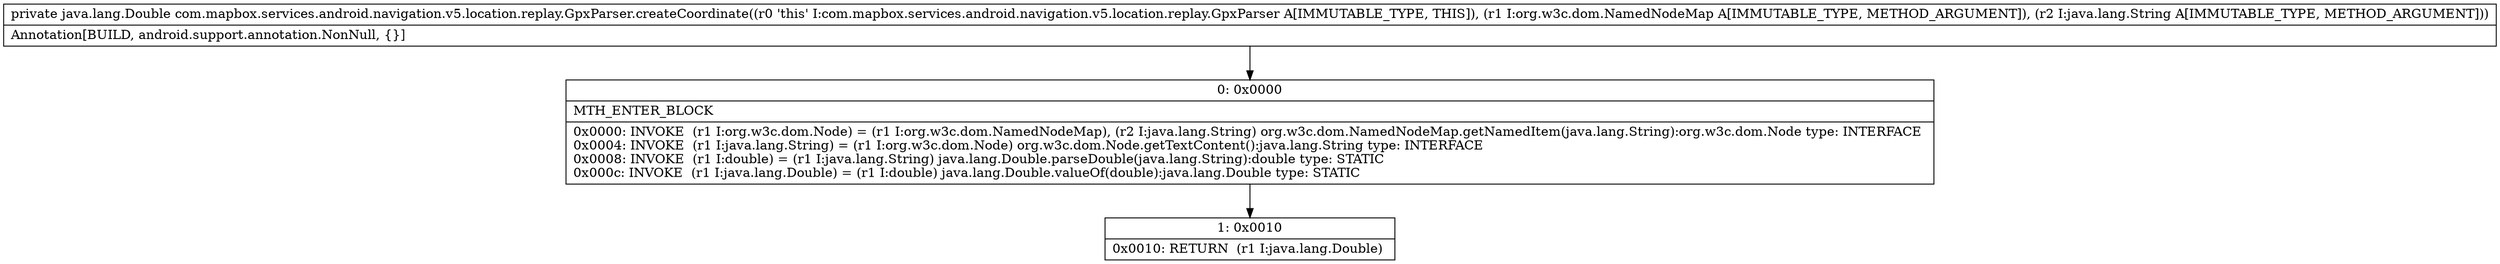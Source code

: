 digraph "CFG forcom.mapbox.services.android.navigation.v5.location.replay.GpxParser.createCoordinate(Lorg\/w3c\/dom\/NamedNodeMap;Ljava\/lang\/String;)Ljava\/lang\/Double;" {
Node_0 [shape=record,label="{0\:\ 0x0000|MTH_ENTER_BLOCK\l|0x0000: INVOKE  (r1 I:org.w3c.dom.Node) = (r1 I:org.w3c.dom.NamedNodeMap), (r2 I:java.lang.String) org.w3c.dom.NamedNodeMap.getNamedItem(java.lang.String):org.w3c.dom.Node type: INTERFACE \l0x0004: INVOKE  (r1 I:java.lang.String) = (r1 I:org.w3c.dom.Node) org.w3c.dom.Node.getTextContent():java.lang.String type: INTERFACE \l0x0008: INVOKE  (r1 I:double) = (r1 I:java.lang.String) java.lang.Double.parseDouble(java.lang.String):double type: STATIC \l0x000c: INVOKE  (r1 I:java.lang.Double) = (r1 I:double) java.lang.Double.valueOf(double):java.lang.Double type: STATIC \l}"];
Node_1 [shape=record,label="{1\:\ 0x0010|0x0010: RETURN  (r1 I:java.lang.Double) \l}"];
MethodNode[shape=record,label="{private java.lang.Double com.mapbox.services.android.navigation.v5.location.replay.GpxParser.createCoordinate((r0 'this' I:com.mapbox.services.android.navigation.v5.location.replay.GpxParser A[IMMUTABLE_TYPE, THIS]), (r1 I:org.w3c.dom.NamedNodeMap A[IMMUTABLE_TYPE, METHOD_ARGUMENT]), (r2 I:java.lang.String A[IMMUTABLE_TYPE, METHOD_ARGUMENT]))  | Annotation[BUILD, android.support.annotation.NonNull, \{\}]\l}"];
MethodNode -> Node_0;
Node_0 -> Node_1;
}

